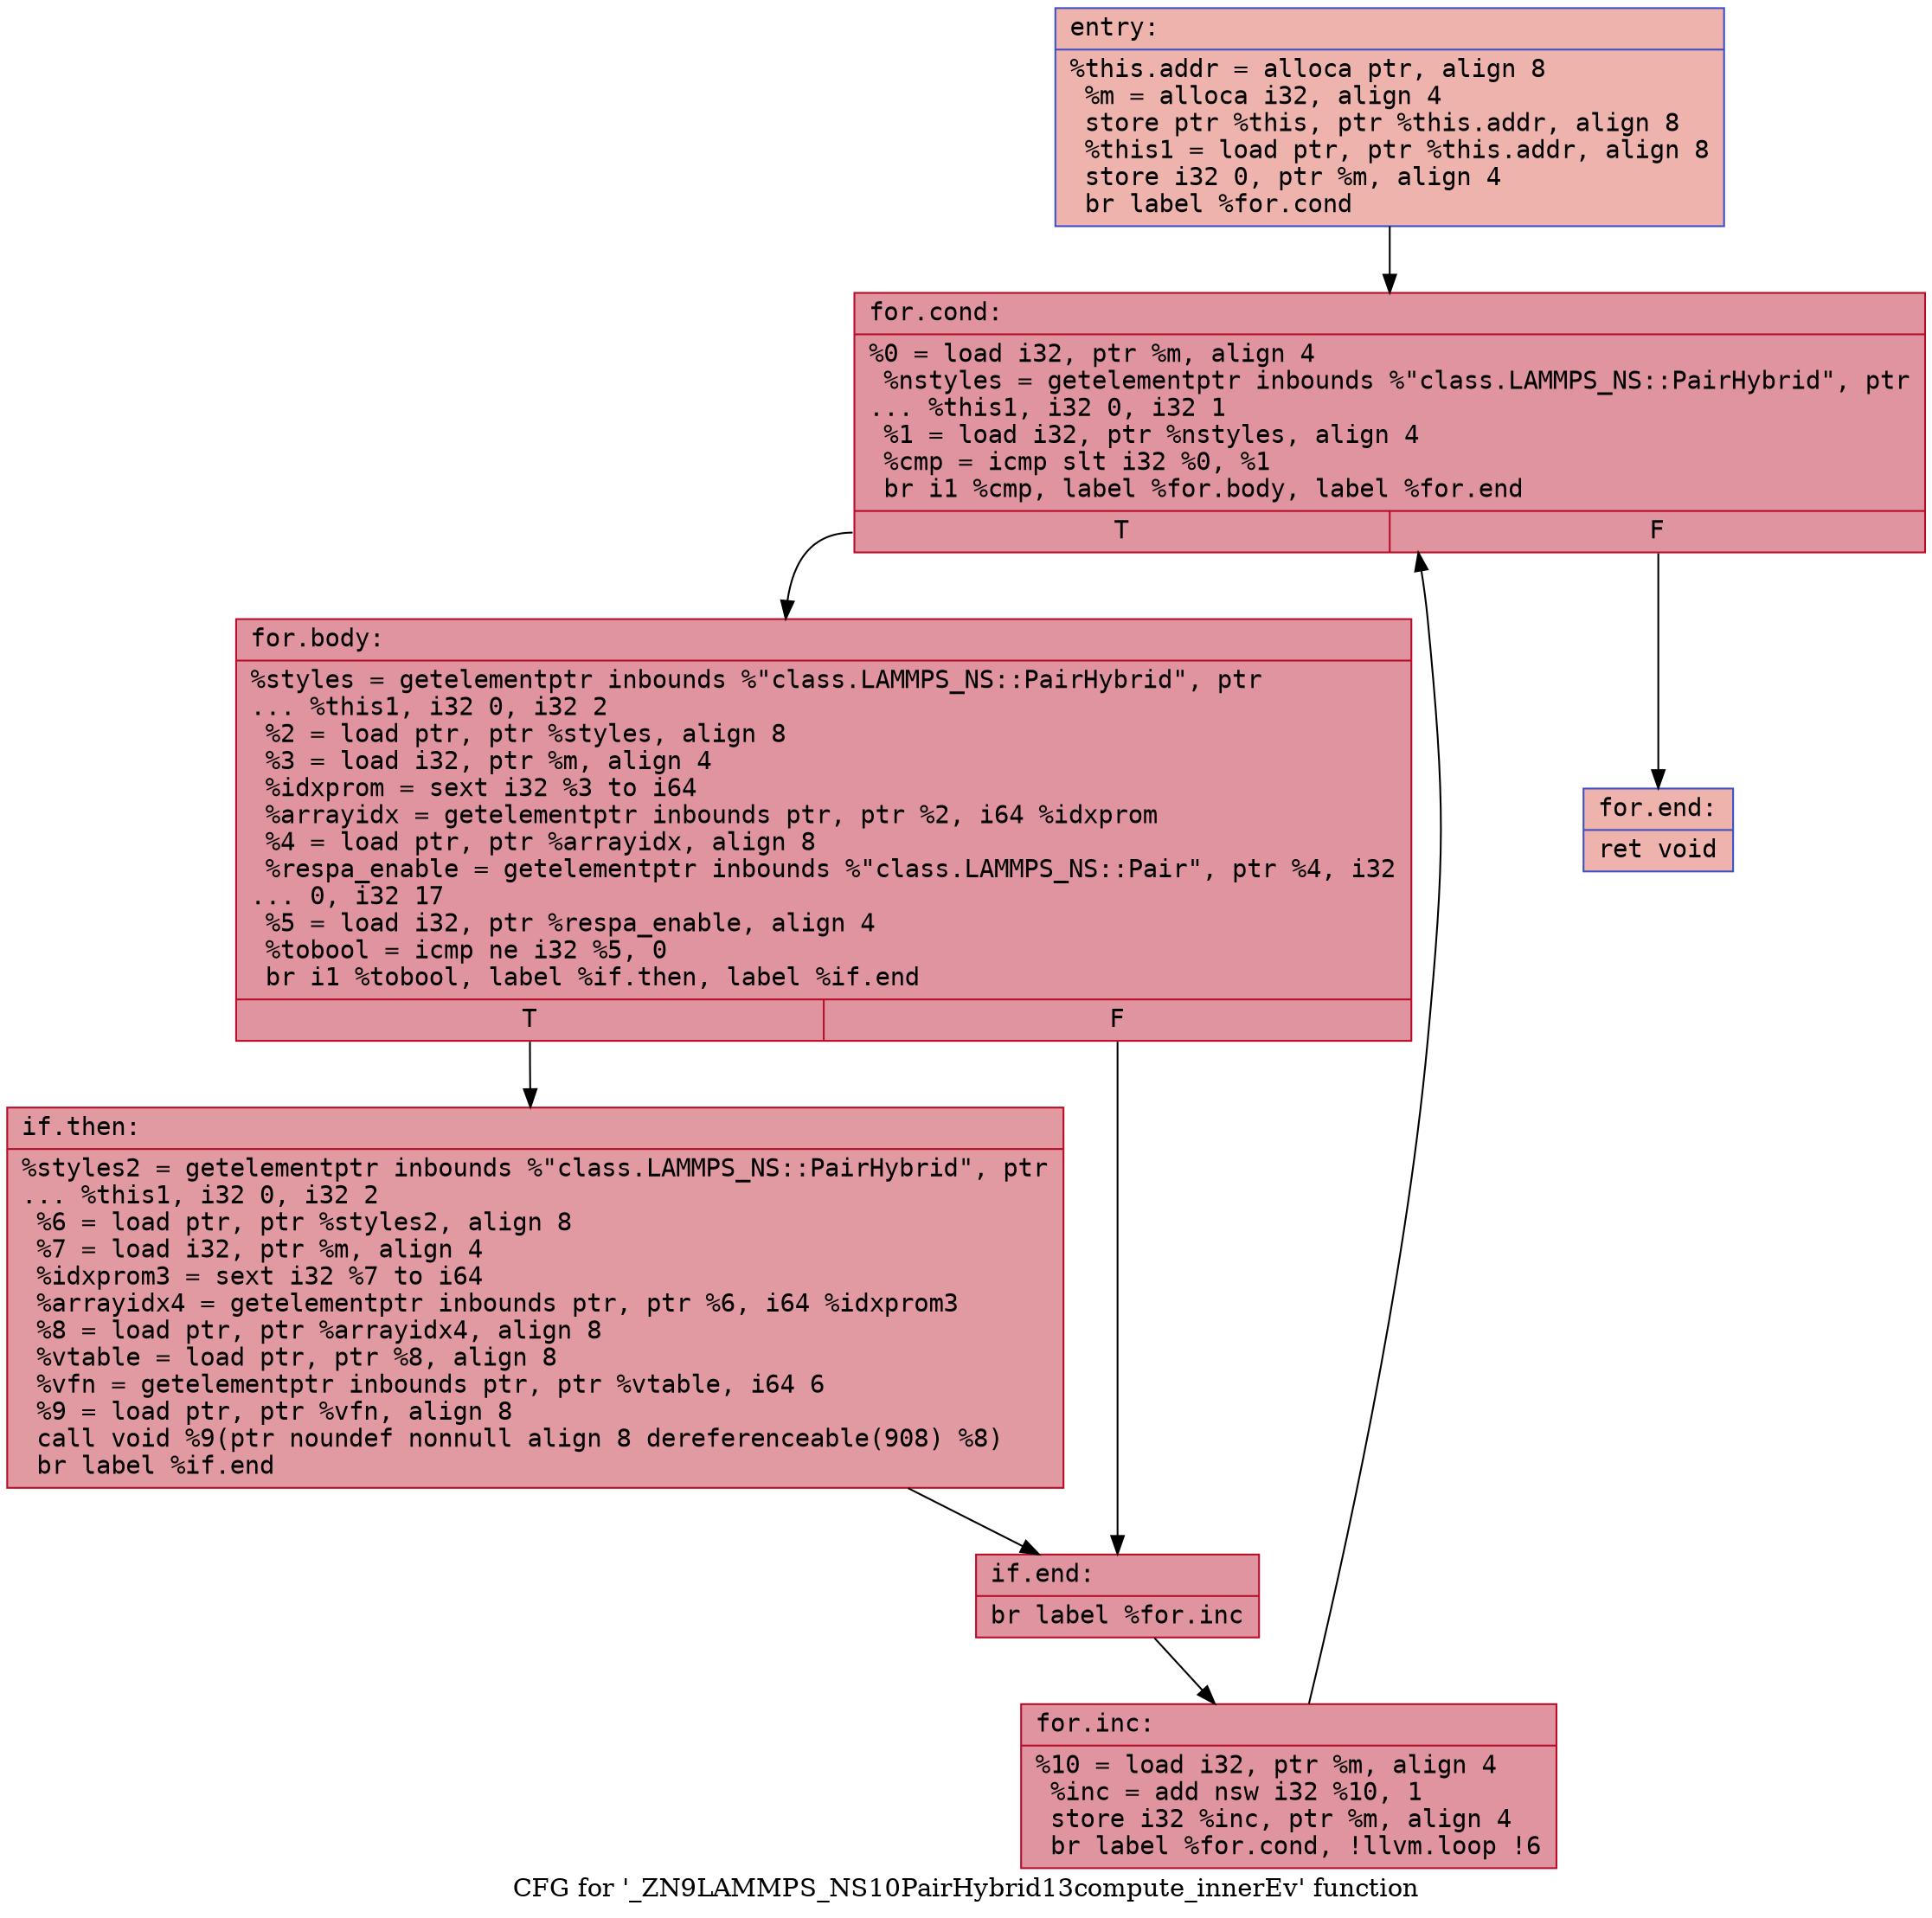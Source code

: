 digraph "CFG for '_ZN9LAMMPS_NS10PairHybrid13compute_innerEv' function" {
	label="CFG for '_ZN9LAMMPS_NS10PairHybrid13compute_innerEv' function";

	Node0x55975a5e4ef0 [shape=record,color="#3d50c3ff", style=filled, fillcolor="#d6524470" fontname="Courier",label="{entry:\l|  %this.addr = alloca ptr, align 8\l  %m = alloca i32, align 4\l  store ptr %this, ptr %this.addr, align 8\l  %this1 = load ptr, ptr %this.addr, align 8\l  store i32 0, ptr %m, align 4\l  br label %for.cond\l}"];
	Node0x55975a5e4ef0 -> Node0x55975a5e51d0[tooltip="entry -> for.cond\nProbability 100.00%" ];
	Node0x55975a5e51d0 [shape=record,color="#b70d28ff", style=filled, fillcolor="#b70d2870" fontname="Courier",label="{for.cond:\l|  %0 = load i32, ptr %m, align 4\l  %nstyles = getelementptr inbounds %\"class.LAMMPS_NS::PairHybrid\", ptr\l... %this1, i32 0, i32 1\l  %1 = load i32, ptr %nstyles, align 4\l  %cmp = icmp slt i32 %0, %1\l  br i1 %cmp, label %for.body, label %for.end\l|{<s0>T|<s1>F}}"];
	Node0x55975a5e51d0:s0 -> Node0x55975a5e5550[tooltip="for.cond -> for.body\nProbability 96.88%" ];
	Node0x55975a5e51d0:s1 -> Node0x55975a5e55d0[tooltip="for.cond -> for.end\nProbability 3.12%" ];
	Node0x55975a5e5550 [shape=record,color="#b70d28ff", style=filled, fillcolor="#b70d2870" fontname="Courier",label="{for.body:\l|  %styles = getelementptr inbounds %\"class.LAMMPS_NS::PairHybrid\", ptr\l... %this1, i32 0, i32 2\l  %2 = load ptr, ptr %styles, align 8\l  %3 = load i32, ptr %m, align 4\l  %idxprom = sext i32 %3 to i64\l  %arrayidx = getelementptr inbounds ptr, ptr %2, i64 %idxprom\l  %4 = load ptr, ptr %arrayidx, align 8\l  %respa_enable = getelementptr inbounds %\"class.LAMMPS_NS::Pair\", ptr %4, i32\l... 0, i32 17\l  %5 = load i32, ptr %respa_enable, align 4\l  %tobool = icmp ne i32 %5, 0\l  br i1 %tobool, label %if.then, label %if.end\l|{<s0>T|<s1>F}}"];
	Node0x55975a5e5550:s0 -> Node0x55975a5e5df0[tooltip="for.body -> if.then\nProbability 62.50%" ];
	Node0x55975a5e5550:s1 -> Node0x55975a5e5e60[tooltip="for.body -> if.end\nProbability 37.50%" ];
	Node0x55975a5e5df0 [shape=record,color="#b70d28ff", style=filled, fillcolor="#bb1b2c70" fontname="Courier",label="{if.then:\l|  %styles2 = getelementptr inbounds %\"class.LAMMPS_NS::PairHybrid\", ptr\l... %this1, i32 0, i32 2\l  %6 = load ptr, ptr %styles2, align 8\l  %7 = load i32, ptr %m, align 4\l  %idxprom3 = sext i32 %7 to i64\l  %arrayidx4 = getelementptr inbounds ptr, ptr %6, i64 %idxprom3\l  %8 = load ptr, ptr %arrayidx4, align 8\l  %vtable = load ptr, ptr %8, align 8\l  %vfn = getelementptr inbounds ptr, ptr %vtable, i64 6\l  %9 = load ptr, ptr %vfn, align 8\l  call void %9(ptr noundef nonnull align 8 dereferenceable(908) %8)\l  br label %if.end\l}"];
	Node0x55975a5e5df0 -> Node0x55975a5e5e60[tooltip="if.then -> if.end\nProbability 100.00%" ];
	Node0x55975a5e5e60 [shape=record,color="#b70d28ff", style=filled, fillcolor="#b70d2870" fontname="Courier",label="{if.end:\l|  br label %for.inc\l}"];
	Node0x55975a5e5e60 -> Node0x55975a5e66e0[tooltip="if.end -> for.inc\nProbability 100.00%" ];
	Node0x55975a5e66e0 [shape=record,color="#b70d28ff", style=filled, fillcolor="#b70d2870" fontname="Courier",label="{for.inc:\l|  %10 = load i32, ptr %m, align 4\l  %inc = add nsw i32 %10, 1\l  store i32 %inc, ptr %m, align 4\l  br label %for.cond, !llvm.loop !6\l}"];
	Node0x55975a5e66e0 -> Node0x55975a5e51d0[tooltip="for.inc -> for.cond\nProbability 100.00%" ];
	Node0x55975a5e55d0 [shape=record,color="#3d50c3ff", style=filled, fillcolor="#d6524470" fontname="Courier",label="{for.end:\l|  ret void\l}"];
}
